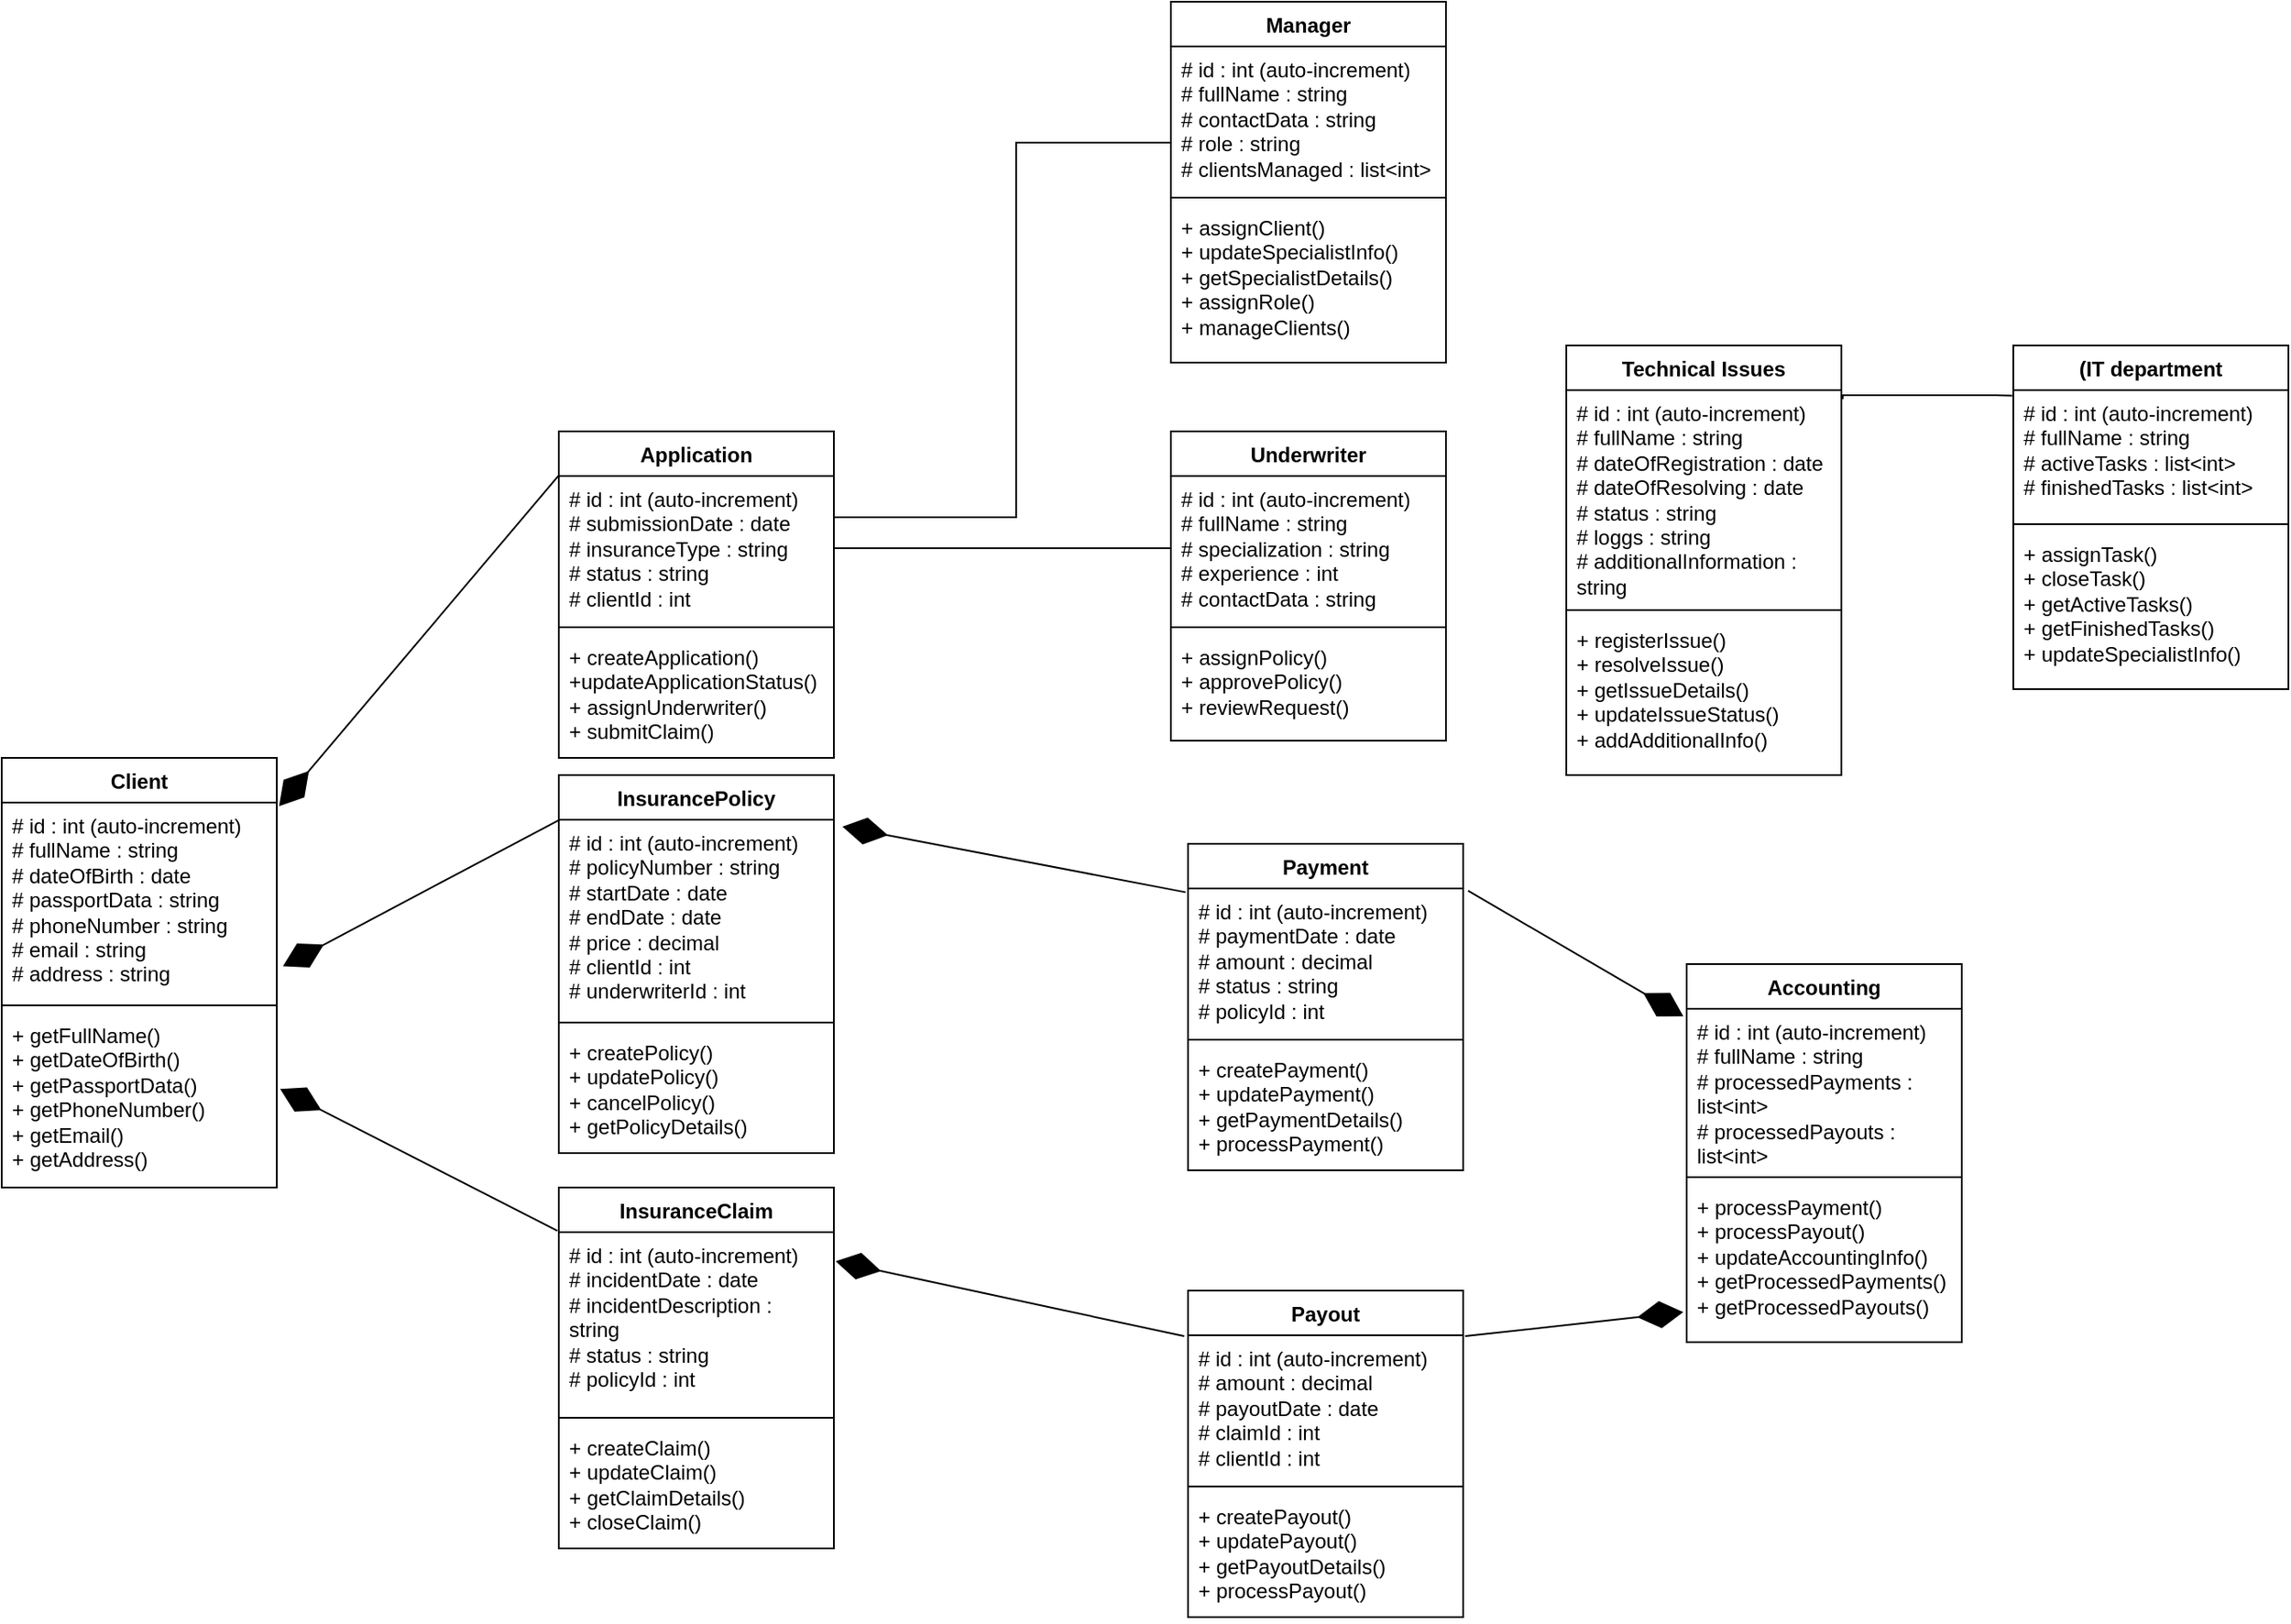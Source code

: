 <mxfile version="26.2.9">
  <diagram name="Page-1" id="z1n2ezUlegNSC1QrDoMG">
    <mxGraphModel dx="1152" dy="2945" grid="1" gridSize="10" guides="1" tooltips="1" connect="1" arrows="1" fold="1" page="1" pageScale="1" pageWidth="827" pageHeight="1169" math="0" shadow="0">
      <root>
        <mxCell id="0" />
        <mxCell id="1" parent="0" />
        <mxCell id="e2KQk5xg0eQ1R7-P4bYH-1" value="Client" style="swimlane;fontStyle=1;align=center;verticalAlign=top;childLayout=stackLayout;horizontal=1;startSize=26;horizontalStack=0;resizeParent=1;resizeParentMax=0;resizeLast=0;collapsible=1;marginBottom=0;whiteSpace=wrap;html=1;" vertex="1" parent="1">
          <mxGeometry x="90" y="-960" width="160" height="250" as="geometry" />
        </mxCell>
        <mxCell id="e2KQk5xg0eQ1R7-P4bYH-2" value="&lt;div&gt;# id : int&amp;nbsp;&lt;span style=&quot;background-color: transparent; color: light-dark(rgb(0, 0, 0), rgb(255, 255, 255));&quot;&gt;(auto-increment)&lt;/span&gt;&lt;/div&gt;&lt;div&gt;&lt;span style=&quot;background-color: transparent; color: light-dark(rgb(0, 0, 0), rgb(255, 255, 255));&quot;&gt;# fullName : string&lt;/span&gt;&lt;/div&gt;&lt;div&gt;# dateOfBirth : date&lt;/div&gt;&lt;div&gt;# passportData : string&lt;/div&gt;&lt;div&gt;# phoneNumber : string&lt;/div&gt;&lt;div&gt;# email : string&lt;/div&gt;&lt;div&gt;# address : string&lt;/div&gt;" style="text;strokeColor=none;fillColor=none;align=left;verticalAlign=top;spacingLeft=4;spacingRight=4;overflow=hidden;rotatable=0;points=[[0,0.5],[1,0.5]];portConstraint=eastwest;whiteSpace=wrap;html=1;" vertex="1" parent="e2KQk5xg0eQ1R7-P4bYH-1">
          <mxGeometry y="26" width="160" height="114" as="geometry" />
        </mxCell>
        <mxCell id="e2KQk5xg0eQ1R7-P4bYH-3" value="" style="line;strokeWidth=1;fillColor=none;align=left;verticalAlign=middle;spacingTop=-1;spacingLeft=3;spacingRight=3;rotatable=0;labelPosition=right;points=[];portConstraint=eastwest;strokeColor=inherit;" vertex="1" parent="e2KQk5xg0eQ1R7-P4bYH-1">
          <mxGeometry y="140" width="160" height="8" as="geometry" />
        </mxCell>
        <mxCell id="e2KQk5xg0eQ1R7-P4bYH-4" value="&lt;div&gt;+ getFullName()&lt;/div&gt;&lt;div&gt;+ getDateOfBirth()&lt;/div&gt;&lt;div&gt;+ getPassportData()&lt;/div&gt;&lt;div&gt;+ getPhoneNumber()&lt;/div&gt;&lt;div&gt;+ getEmail()&lt;/div&gt;&lt;div&gt;+ getAddress()&lt;/div&gt;" style="text;strokeColor=none;fillColor=none;align=left;verticalAlign=top;spacingLeft=4;spacingRight=4;overflow=hidden;rotatable=0;points=[[0,0.5],[1,0.5]];portConstraint=eastwest;whiteSpace=wrap;html=1;" vertex="1" parent="e2KQk5xg0eQ1R7-P4bYH-1">
          <mxGeometry y="148" width="160" height="102" as="geometry" />
        </mxCell>
        <mxCell id="e2KQk5xg0eQ1R7-P4bYH-5" value="Application" style="swimlane;fontStyle=1;align=center;verticalAlign=top;childLayout=stackLayout;horizontal=1;startSize=26;horizontalStack=0;resizeParent=1;resizeParentMax=0;resizeLast=0;collapsible=1;marginBottom=0;whiteSpace=wrap;html=1;" vertex="1" parent="1">
          <mxGeometry x="414" y="-1150" width="160" height="190" as="geometry" />
        </mxCell>
        <mxCell id="e2KQk5xg0eQ1R7-P4bYH-6" value="&lt;div&gt;# id : int (auto-increment)&lt;/div&gt;&lt;div&gt;# submissionDate : date&lt;/div&gt;&lt;div&gt;# insuranceType : string&lt;/div&gt;&lt;div&gt;# status : string&lt;/div&gt;&lt;div&gt;# clientId : int&lt;/div&gt;" style="text;strokeColor=none;fillColor=none;align=left;verticalAlign=top;spacingLeft=4;spacingRight=4;overflow=hidden;rotatable=0;points=[[0,0.5],[1,0.5]];portConstraint=eastwest;whiteSpace=wrap;html=1;" vertex="1" parent="e2KQk5xg0eQ1R7-P4bYH-5">
          <mxGeometry y="26" width="160" height="84" as="geometry" />
        </mxCell>
        <mxCell id="e2KQk5xg0eQ1R7-P4bYH-7" value="" style="line;strokeWidth=1;fillColor=none;align=left;verticalAlign=middle;spacingTop=-1;spacingLeft=3;spacingRight=3;rotatable=0;labelPosition=right;points=[];portConstraint=eastwest;strokeColor=inherit;" vertex="1" parent="e2KQk5xg0eQ1R7-P4bYH-5">
          <mxGeometry y="110" width="160" height="8" as="geometry" />
        </mxCell>
        <mxCell id="e2KQk5xg0eQ1R7-P4bYH-8" value="&lt;div&gt;+ createApplication()&amp;nbsp;&lt;/div&gt;&lt;div&gt;+updateApplicationStatus()&amp;nbsp;&lt;/div&gt;&lt;div&gt;+ assignUnderwriter()&lt;/div&gt;&lt;div&gt;+ submitClaim()&lt;/div&gt;" style="text;strokeColor=none;fillColor=none;align=left;verticalAlign=top;spacingLeft=4;spacingRight=4;overflow=hidden;rotatable=0;points=[[0,0.5],[1,0.5]];portConstraint=eastwest;whiteSpace=wrap;html=1;" vertex="1" parent="e2KQk5xg0eQ1R7-P4bYH-5">
          <mxGeometry y="118" width="160" height="72" as="geometry" />
        </mxCell>
        <mxCell id="e2KQk5xg0eQ1R7-P4bYH-9" value="Underwriter" style="swimlane;fontStyle=1;align=center;verticalAlign=top;childLayout=stackLayout;horizontal=1;startSize=26;horizontalStack=0;resizeParent=1;resizeParentMax=0;resizeLast=0;collapsible=1;marginBottom=0;whiteSpace=wrap;html=1;" vertex="1" parent="1">
          <mxGeometry x="770" y="-1150" width="160" height="180" as="geometry" />
        </mxCell>
        <mxCell id="e2KQk5xg0eQ1R7-P4bYH-10" value="&lt;div&gt;# id : int (auto-increment)&lt;/div&gt;&lt;div&gt;# fullName : string&lt;/div&gt;&lt;div&gt;# specialization : string&lt;/div&gt;&lt;div&gt;# experience : int&lt;/div&gt;&lt;div&gt;# contactData : string&lt;/div&gt;" style="text;strokeColor=none;fillColor=none;align=left;verticalAlign=top;spacingLeft=4;spacingRight=4;overflow=hidden;rotatable=0;points=[[0,0.5],[1,0.5]];portConstraint=eastwest;whiteSpace=wrap;html=1;" vertex="1" parent="e2KQk5xg0eQ1R7-P4bYH-9">
          <mxGeometry y="26" width="160" height="84" as="geometry" />
        </mxCell>
        <mxCell id="e2KQk5xg0eQ1R7-P4bYH-11" value="" style="line;strokeWidth=1;fillColor=none;align=left;verticalAlign=middle;spacingTop=-1;spacingLeft=3;spacingRight=3;rotatable=0;labelPosition=right;points=[];portConstraint=eastwest;strokeColor=inherit;" vertex="1" parent="e2KQk5xg0eQ1R7-P4bYH-9">
          <mxGeometry y="110" width="160" height="8" as="geometry" />
        </mxCell>
        <mxCell id="e2KQk5xg0eQ1R7-P4bYH-12" value="&lt;div&gt;+ assignPolicy()&amp;nbsp;&lt;/div&gt;&lt;div&gt;+ approvePolicy()&amp;nbsp;&lt;/div&gt;&lt;div&gt;+ reviewRequest()&lt;/div&gt;" style="text;strokeColor=none;fillColor=none;align=left;verticalAlign=top;spacingLeft=4;spacingRight=4;overflow=hidden;rotatable=0;points=[[0,0.5],[1,0.5]];portConstraint=eastwest;whiteSpace=wrap;html=1;" vertex="1" parent="e2KQk5xg0eQ1R7-P4bYH-9">
          <mxGeometry y="118" width="160" height="62" as="geometry" />
        </mxCell>
        <mxCell id="e2KQk5xg0eQ1R7-P4bYH-18" value="InsurancePolicy" style="swimlane;fontStyle=1;align=center;verticalAlign=top;childLayout=stackLayout;horizontal=1;startSize=26;horizontalStack=0;resizeParent=1;resizeParentMax=0;resizeLast=0;collapsible=1;marginBottom=0;whiteSpace=wrap;html=1;" vertex="1" parent="1">
          <mxGeometry x="414" y="-950" width="160" height="220" as="geometry" />
        </mxCell>
        <mxCell id="e2KQk5xg0eQ1R7-P4bYH-19" value="&lt;div&gt;# id : int (auto-increment)&lt;/div&gt;&lt;div&gt;# policyNumber : string&lt;/div&gt;&lt;div&gt;# startDate : date&lt;/div&gt;&lt;div&gt;# endDate : date&lt;/div&gt;&lt;div&gt;# price : decimal&lt;/div&gt;&lt;div&gt;# clientId : int&lt;/div&gt;&lt;div&gt;# underwriterId : int&lt;/div&gt;" style="text;strokeColor=none;fillColor=none;align=left;verticalAlign=top;spacingLeft=4;spacingRight=4;overflow=hidden;rotatable=0;points=[[0,0.5],[1,0.5]];portConstraint=eastwest;whiteSpace=wrap;html=1;" vertex="1" parent="e2KQk5xg0eQ1R7-P4bYH-18">
          <mxGeometry y="26" width="160" height="114" as="geometry" />
        </mxCell>
        <mxCell id="e2KQk5xg0eQ1R7-P4bYH-20" value="" style="line;strokeWidth=1;fillColor=none;align=left;verticalAlign=middle;spacingTop=-1;spacingLeft=3;spacingRight=3;rotatable=0;labelPosition=right;points=[];portConstraint=eastwest;strokeColor=inherit;" vertex="1" parent="e2KQk5xg0eQ1R7-P4bYH-18">
          <mxGeometry y="140" width="160" height="8" as="geometry" />
        </mxCell>
        <mxCell id="e2KQk5xg0eQ1R7-P4bYH-21" value="&lt;div&gt;+ createPolicy()&lt;/div&gt;&lt;div&gt;+ updatePolicy()&lt;/div&gt;&lt;div&gt;+ cancelPolicy()&lt;/div&gt;&lt;div&gt;+ getPolicyDetails()&lt;/div&gt;" style="text;strokeColor=none;fillColor=none;align=left;verticalAlign=top;spacingLeft=4;spacingRight=4;overflow=hidden;rotatable=0;points=[[0,0.5],[1,0.5]];portConstraint=eastwest;whiteSpace=wrap;html=1;" vertex="1" parent="e2KQk5xg0eQ1R7-P4bYH-18">
          <mxGeometry y="148" width="160" height="72" as="geometry" />
        </mxCell>
        <mxCell id="e2KQk5xg0eQ1R7-P4bYH-22" value="InsuranceClaim" style="swimlane;fontStyle=1;align=center;verticalAlign=top;childLayout=stackLayout;horizontal=1;startSize=26;horizontalStack=0;resizeParent=1;resizeParentMax=0;resizeLast=0;collapsible=1;marginBottom=0;whiteSpace=wrap;html=1;" vertex="1" parent="1">
          <mxGeometry x="414" y="-710" width="160" height="210" as="geometry" />
        </mxCell>
        <mxCell id="e2KQk5xg0eQ1R7-P4bYH-23" value="&lt;div&gt;# id : int (auto-increment)&lt;/div&gt;&lt;div&gt;# incidentDate : date&lt;/div&gt;&lt;div&gt;# incidentDescription : string&lt;/div&gt;&lt;div&gt;# status : string&lt;/div&gt;&lt;div&gt;# policyId : int&lt;/div&gt;" style="text;strokeColor=none;fillColor=none;align=left;verticalAlign=top;spacingLeft=4;spacingRight=4;overflow=hidden;rotatable=0;points=[[0,0.5],[1,0.5]];portConstraint=eastwest;whiteSpace=wrap;html=1;" vertex="1" parent="e2KQk5xg0eQ1R7-P4bYH-22">
          <mxGeometry y="26" width="160" height="104" as="geometry" />
        </mxCell>
        <mxCell id="e2KQk5xg0eQ1R7-P4bYH-24" value="" style="line;strokeWidth=1;fillColor=none;align=left;verticalAlign=middle;spacingTop=-1;spacingLeft=3;spacingRight=3;rotatable=0;labelPosition=right;points=[];portConstraint=eastwest;strokeColor=inherit;" vertex="1" parent="e2KQk5xg0eQ1R7-P4bYH-22">
          <mxGeometry y="130" width="160" height="8" as="geometry" />
        </mxCell>
        <mxCell id="e2KQk5xg0eQ1R7-P4bYH-25" value="&lt;div&gt;+ createClaim()&lt;/div&gt;&lt;div&gt;+ updateClaim()&lt;/div&gt;&lt;div&gt;+ getClaimDetails()&lt;/div&gt;&lt;div&gt;+ closeClaim()&lt;/div&gt;" style="text;strokeColor=none;fillColor=none;align=left;verticalAlign=top;spacingLeft=4;spacingRight=4;overflow=hidden;rotatable=0;points=[[0,0.5],[1,0.5]];portConstraint=eastwest;whiteSpace=wrap;html=1;" vertex="1" parent="e2KQk5xg0eQ1R7-P4bYH-22">
          <mxGeometry y="138" width="160" height="72" as="geometry" />
        </mxCell>
        <mxCell id="e2KQk5xg0eQ1R7-P4bYH-26" value="Payout" style="swimlane;fontStyle=1;align=center;verticalAlign=top;childLayout=stackLayout;horizontal=1;startSize=26;horizontalStack=0;resizeParent=1;resizeParentMax=0;resizeLast=0;collapsible=1;marginBottom=0;whiteSpace=wrap;html=1;" vertex="1" parent="1">
          <mxGeometry x="780" y="-650" width="160" height="190" as="geometry" />
        </mxCell>
        <mxCell id="e2KQk5xg0eQ1R7-P4bYH-27" value="&lt;div&gt;# id : int (auto-increment)&lt;/div&gt;&lt;div&gt;# amount : decimal&lt;/div&gt;&lt;div&gt;# payoutDate : date&lt;/div&gt;&lt;div&gt;# claimId : int&lt;/div&gt;&lt;div&gt;# clientId : int&lt;/div&gt;" style="text;strokeColor=none;fillColor=none;align=left;verticalAlign=top;spacingLeft=4;spacingRight=4;overflow=hidden;rotatable=0;points=[[0,0.5],[1,0.5]];portConstraint=eastwest;whiteSpace=wrap;html=1;" vertex="1" parent="e2KQk5xg0eQ1R7-P4bYH-26">
          <mxGeometry y="26" width="160" height="84" as="geometry" />
        </mxCell>
        <mxCell id="e2KQk5xg0eQ1R7-P4bYH-28" value="" style="line;strokeWidth=1;fillColor=none;align=left;verticalAlign=middle;spacingTop=-1;spacingLeft=3;spacingRight=3;rotatable=0;labelPosition=right;points=[];portConstraint=eastwest;strokeColor=inherit;" vertex="1" parent="e2KQk5xg0eQ1R7-P4bYH-26">
          <mxGeometry y="110" width="160" height="8" as="geometry" />
        </mxCell>
        <mxCell id="e2KQk5xg0eQ1R7-P4bYH-29" value="&lt;div&gt;+ createPayout()&lt;/div&gt;&lt;div&gt;+ updatePayout()&lt;/div&gt;&lt;div&gt;+ getPayoutDetails()&lt;/div&gt;&lt;div&gt;+ processPayout()&lt;/div&gt;" style="text;strokeColor=none;fillColor=none;align=left;verticalAlign=top;spacingLeft=4;spacingRight=4;overflow=hidden;rotatable=0;points=[[0,0.5],[1,0.5]];portConstraint=eastwest;whiteSpace=wrap;html=1;" vertex="1" parent="e2KQk5xg0eQ1R7-P4bYH-26">
          <mxGeometry y="118" width="160" height="72" as="geometry" />
        </mxCell>
        <mxCell id="e2KQk5xg0eQ1R7-P4bYH-30" value="Payment" style="swimlane;fontStyle=1;align=center;verticalAlign=top;childLayout=stackLayout;horizontal=1;startSize=26;horizontalStack=0;resizeParent=1;resizeParentMax=0;resizeLast=0;collapsible=1;marginBottom=0;whiteSpace=wrap;html=1;" vertex="1" parent="1">
          <mxGeometry x="780" y="-910" width="160" height="190" as="geometry" />
        </mxCell>
        <mxCell id="e2KQk5xg0eQ1R7-P4bYH-31" value="&lt;div&gt;&lt;span style=&quot;background-color: transparent; color: light-dark(rgb(0, 0, 0), rgb(255, 255, 255));&quot;&gt;# id : int (auto-increment)&lt;/span&gt;&lt;/div&gt;&lt;div&gt;# paymentDate : date&lt;/div&gt;&lt;div&gt;# amount : decimal&lt;/div&gt;&lt;div&gt;# status : string&lt;/div&gt;&lt;div&gt;# policyId : int&lt;/div&gt;" style="text;strokeColor=none;fillColor=none;align=left;verticalAlign=top;spacingLeft=4;spacingRight=4;overflow=hidden;rotatable=0;points=[[0,0.5],[1,0.5]];portConstraint=eastwest;whiteSpace=wrap;html=1;" vertex="1" parent="e2KQk5xg0eQ1R7-P4bYH-30">
          <mxGeometry y="26" width="160" height="84" as="geometry" />
        </mxCell>
        <mxCell id="e2KQk5xg0eQ1R7-P4bYH-32" value="" style="line;strokeWidth=1;fillColor=none;align=left;verticalAlign=middle;spacingTop=-1;spacingLeft=3;spacingRight=3;rotatable=0;labelPosition=right;points=[];portConstraint=eastwest;strokeColor=inherit;" vertex="1" parent="e2KQk5xg0eQ1R7-P4bYH-30">
          <mxGeometry y="110" width="160" height="8" as="geometry" />
        </mxCell>
        <mxCell id="e2KQk5xg0eQ1R7-P4bYH-33" value="&lt;div&gt;+ createPayment()&lt;/div&gt;&lt;div&gt;+ updatePayment()&lt;/div&gt;&lt;div&gt;+ getPaymentDetails()&lt;/div&gt;&lt;div&gt;+ processPayment()&lt;/div&gt;" style="text;strokeColor=none;fillColor=none;align=left;verticalAlign=top;spacingLeft=4;spacingRight=4;overflow=hidden;rotatable=0;points=[[0,0.5],[1,0.5]];portConstraint=eastwest;whiteSpace=wrap;html=1;" vertex="1" parent="e2KQk5xg0eQ1R7-P4bYH-30">
          <mxGeometry y="118" width="160" height="72" as="geometry" />
        </mxCell>
        <mxCell id="e2KQk5xg0eQ1R7-P4bYH-34" value="Manager" style="swimlane;fontStyle=1;align=center;verticalAlign=top;childLayout=stackLayout;horizontal=1;startSize=26;horizontalStack=0;resizeParent=1;resizeParentMax=0;resizeLast=0;collapsible=1;marginBottom=0;whiteSpace=wrap;html=1;" vertex="1" parent="1">
          <mxGeometry x="770" y="-1400" width="160" height="210" as="geometry" />
        </mxCell>
        <mxCell id="e2KQk5xg0eQ1R7-P4bYH-35" value="&lt;div&gt;# id : int (auto-increment)&lt;/div&gt;&lt;div&gt;# fullName : string&lt;/div&gt;&lt;div&gt;# contactData : string&lt;/div&gt;&lt;div&gt;# role : string&lt;/div&gt;&lt;div&gt;# clientsManaged : list&amp;lt;int&amp;gt;&lt;/div&gt;" style="text;strokeColor=none;fillColor=none;align=left;verticalAlign=top;spacingLeft=4;spacingRight=4;overflow=hidden;rotatable=0;points=[[0,0.5],[1,0.5]];portConstraint=eastwest;whiteSpace=wrap;html=1;" vertex="1" parent="e2KQk5xg0eQ1R7-P4bYH-34">
          <mxGeometry y="26" width="160" height="84" as="geometry" />
        </mxCell>
        <mxCell id="e2KQk5xg0eQ1R7-P4bYH-36" value="" style="line;strokeWidth=1;fillColor=none;align=left;verticalAlign=middle;spacingTop=-1;spacingLeft=3;spacingRight=3;rotatable=0;labelPosition=right;points=[];portConstraint=eastwest;strokeColor=inherit;" vertex="1" parent="e2KQk5xg0eQ1R7-P4bYH-34">
          <mxGeometry y="110" width="160" height="8" as="geometry" />
        </mxCell>
        <mxCell id="e2KQk5xg0eQ1R7-P4bYH-37" value="&lt;div&gt;+ assignClient()&lt;/div&gt;&lt;div&gt;+ updateSpecialistInfo()&lt;/div&gt;&lt;div&gt;+ getSpecialistDetails()&lt;/div&gt;&lt;div&gt;+ assignRole()&lt;/div&gt;&lt;div&gt;+ manageClients()&lt;/div&gt;" style="text;strokeColor=none;fillColor=none;align=left;verticalAlign=top;spacingLeft=4;spacingRight=4;overflow=hidden;rotatable=0;points=[[0,0.5],[1,0.5]];portConstraint=eastwest;whiteSpace=wrap;html=1;" vertex="1" parent="e2KQk5xg0eQ1R7-P4bYH-34">
          <mxGeometry y="118" width="160" height="92" as="geometry" />
        </mxCell>
        <mxCell id="e2KQk5xg0eQ1R7-P4bYH-38" value="Accounting" style="swimlane;fontStyle=1;align=center;verticalAlign=top;childLayout=stackLayout;horizontal=1;startSize=26;horizontalStack=0;resizeParent=1;resizeParentMax=0;resizeLast=0;collapsible=1;marginBottom=0;whiteSpace=wrap;html=1;" vertex="1" parent="1">
          <mxGeometry x="1070" y="-840" width="160" height="220" as="geometry" />
        </mxCell>
        <mxCell id="e2KQk5xg0eQ1R7-P4bYH-39" value="&lt;div&gt;# id : int (auto-increment)&lt;/div&gt;&lt;div&gt;# fullName : string&lt;/div&gt;&lt;div&gt;# processedPayments : list&amp;lt;int&amp;gt;&lt;/div&gt;&lt;div&gt;# processedPayouts : list&amp;lt;int&amp;gt;&lt;/div&gt;" style="text;strokeColor=none;fillColor=none;align=left;verticalAlign=top;spacingLeft=4;spacingRight=4;overflow=hidden;rotatable=0;points=[[0,0.5],[1,0.5]];portConstraint=eastwest;whiteSpace=wrap;html=1;" vertex="1" parent="e2KQk5xg0eQ1R7-P4bYH-38">
          <mxGeometry y="26" width="160" height="94" as="geometry" />
        </mxCell>
        <mxCell id="e2KQk5xg0eQ1R7-P4bYH-40" value="" style="line;strokeWidth=1;fillColor=none;align=left;verticalAlign=middle;spacingTop=-1;spacingLeft=3;spacingRight=3;rotatable=0;labelPosition=right;points=[];portConstraint=eastwest;strokeColor=inherit;" vertex="1" parent="e2KQk5xg0eQ1R7-P4bYH-38">
          <mxGeometry y="120" width="160" height="8" as="geometry" />
        </mxCell>
        <mxCell id="e2KQk5xg0eQ1R7-P4bYH-41" value="&lt;div&gt;+ processPayment()&lt;/div&gt;&lt;div&gt;+ processPayout()&lt;/div&gt;&lt;div&gt;+ updateAccountingInfo()&lt;/div&gt;&lt;div&gt;+ getProcessedPayments()&lt;/div&gt;&lt;div&gt;+ getProcessedPayouts()&lt;/div&gt;" style="text;strokeColor=none;fillColor=none;align=left;verticalAlign=top;spacingLeft=4;spacingRight=4;overflow=hidden;rotatable=0;points=[[0,0.5],[1,0.5]];portConstraint=eastwest;whiteSpace=wrap;html=1;" vertex="1" parent="e2KQk5xg0eQ1R7-P4bYH-38">
          <mxGeometry y="128" width="160" height="92" as="geometry" />
        </mxCell>
        <mxCell id="e2KQk5xg0eQ1R7-P4bYH-42" value="(IT department" style="swimlane;fontStyle=1;align=center;verticalAlign=top;childLayout=stackLayout;horizontal=1;startSize=26;horizontalStack=0;resizeParent=1;resizeParentMax=0;resizeLast=0;collapsible=1;marginBottom=0;whiteSpace=wrap;html=1;" vertex="1" parent="1">
          <mxGeometry x="1260" y="-1200" width="160" height="200" as="geometry" />
        </mxCell>
        <mxCell id="e2KQk5xg0eQ1R7-P4bYH-43" value="&lt;div&gt;# id : int (auto-increment)&lt;/div&gt;&lt;div&gt;# fullName : string&lt;/div&gt;&lt;div&gt;# activeTasks : list&amp;lt;int&amp;gt;&lt;/div&gt;&lt;div&gt;# finishedTasks : list&amp;lt;int&amp;gt;&lt;/div&gt;" style="text;strokeColor=none;fillColor=none;align=left;verticalAlign=top;spacingLeft=4;spacingRight=4;overflow=hidden;rotatable=0;points=[[0,0.5],[1,0.5]];portConstraint=eastwest;whiteSpace=wrap;html=1;" vertex="1" parent="e2KQk5xg0eQ1R7-P4bYH-42">
          <mxGeometry y="26" width="160" height="74" as="geometry" />
        </mxCell>
        <mxCell id="e2KQk5xg0eQ1R7-P4bYH-44" value="" style="line;strokeWidth=1;fillColor=none;align=left;verticalAlign=middle;spacingTop=-1;spacingLeft=3;spacingRight=3;rotatable=0;labelPosition=right;points=[];portConstraint=eastwest;strokeColor=inherit;" vertex="1" parent="e2KQk5xg0eQ1R7-P4bYH-42">
          <mxGeometry y="100" width="160" height="8" as="geometry" />
        </mxCell>
        <mxCell id="e2KQk5xg0eQ1R7-P4bYH-45" value="&lt;div&gt;+ assignTask()&lt;/div&gt;&lt;div&gt;+ closeTask()&lt;/div&gt;&lt;div&gt;+ getActiveTasks()&lt;/div&gt;&lt;div&gt;+ getFinishedTasks()&lt;/div&gt;&lt;div&gt;+ updateSpecialistInfo()&lt;/div&gt;" style="text;strokeColor=none;fillColor=none;align=left;verticalAlign=top;spacingLeft=4;spacingRight=4;overflow=hidden;rotatable=0;points=[[0,0.5],[1,0.5]];portConstraint=eastwest;whiteSpace=wrap;html=1;" vertex="1" parent="e2KQk5xg0eQ1R7-P4bYH-42">
          <mxGeometry y="108" width="160" height="92" as="geometry" />
        </mxCell>
        <mxCell id="e2KQk5xg0eQ1R7-P4bYH-46" value="Technical Issues" style="swimlane;fontStyle=1;align=center;verticalAlign=top;childLayout=stackLayout;horizontal=1;startSize=26;horizontalStack=0;resizeParent=1;resizeParentMax=0;resizeLast=0;collapsible=1;marginBottom=0;whiteSpace=wrap;html=1;" vertex="1" parent="1">
          <mxGeometry x="1000" y="-1200" width="160" height="250" as="geometry" />
        </mxCell>
        <mxCell id="e2KQk5xg0eQ1R7-P4bYH-47" value="&lt;div&gt;# id : int (auto-increment)&lt;/div&gt;&lt;div&gt;# fullName : string&lt;/div&gt;&lt;div&gt;# dateOfRegistration : date&lt;/div&gt;&lt;div&gt;# dateOfResolving : date&lt;/div&gt;&lt;div&gt;# status : string&lt;/div&gt;&lt;div&gt;# loggs : string&lt;/div&gt;&lt;div&gt;# additionalInformation : string&lt;/div&gt;" style="text;strokeColor=none;fillColor=none;align=left;verticalAlign=top;spacingLeft=4;spacingRight=4;overflow=hidden;rotatable=0;points=[[0,0.5],[1,0.5]];portConstraint=eastwest;whiteSpace=wrap;html=1;" vertex="1" parent="e2KQk5xg0eQ1R7-P4bYH-46">
          <mxGeometry y="26" width="160" height="124" as="geometry" />
        </mxCell>
        <mxCell id="e2KQk5xg0eQ1R7-P4bYH-48" value="" style="line;strokeWidth=1;fillColor=none;align=left;verticalAlign=middle;spacingTop=-1;spacingLeft=3;spacingRight=3;rotatable=0;labelPosition=right;points=[];portConstraint=eastwest;strokeColor=inherit;" vertex="1" parent="e2KQk5xg0eQ1R7-P4bYH-46">
          <mxGeometry y="150" width="160" height="8" as="geometry" />
        </mxCell>
        <mxCell id="e2KQk5xg0eQ1R7-P4bYH-49" value="&lt;div&gt;+ registerIssue()&lt;/div&gt;&lt;div&gt;+ resolveIssue()&lt;/div&gt;&lt;div&gt;+ getIssueDetails()&lt;/div&gt;&lt;div&gt;+ updateIssueStatus()&lt;/div&gt;&lt;div&gt;+ addAdditionalInfo()&lt;/div&gt;" style="text;strokeColor=none;fillColor=none;align=left;verticalAlign=top;spacingLeft=4;spacingRight=4;overflow=hidden;rotatable=0;points=[[0,0.5],[1,0.5]];portConstraint=eastwest;whiteSpace=wrap;html=1;" vertex="1" parent="e2KQk5xg0eQ1R7-P4bYH-46">
          <mxGeometry y="158" width="160" height="92" as="geometry" />
        </mxCell>
        <mxCell id="e2KQk5xg0eQ1R7-P4bYH-51" value="" style="endArrow=diamondThin;endFill=1;endSize=24;html=1;rounded=0;entryX=1.008;entryY=0.019;entryDx=0;entryDy=0;exitX=-0.001;exitY=-0.002;exitDx=0;exitDy=0;exitPerimeter=0;entryPerimeter=0;" edge="1" parent="1" source="e2KQk5xg0eQ1R7-P4bYH-6" target="e2KQk5xg0eQ1R7-P4bYH-2">
          <mxGeometry width="160" relative="1" as="geometry">
            <mxPoint x="90" y="-1080" as="sourcePoint" />
            <mxPoint x="250" y="-1080" as="targetPoint" />
          </mxGeometry>
        </mxCell>
        <mxCell id="e2KQk5xg0eQ1R7-P4bYH-52" value="" style="endArrow=diamondThin;endFill=1;endSize=24;html=1;rounded=0;entryX=1.007;entryY=0.163;entryDx=0;entryDy=0;entryPerimeter=0;exitX=-0.014;exitY=0.006;exitDx=0;exitDy=0;exitPerimeter=0;" edge="1" parent="1" source="e2KQk5xg0eQ1R7-P4bYH-27" target="e2KQk5xg0eQ1R7-P4bYH-23">
          <mxGeometry width="160" relative="1" as="geometry">
            <mxPoint x="794.4" y="-597.392" as="sourcePoint" />
            <mxPoint x="590.0" y="-650.004" as="targetPoint" />
          </mxGeometry>
        </mxCell>
        <mxCell id="e2KQk5xg0eQ1R7-P4bYH-54" value="" style="endArrow=diamondThin;endFill=1;endSize=24;html=1;rounded=0;exitX=0.004;exitY=-0.001;exitDx=0;exitDy=0;exitPerimeter=0;entryX=1.022;entryY=0.836;entryDx=0;entryDy=0;entryPerimeter=0;" edge="1" parent="1" source="e2KQk5xg0eQ1R7-P4bYH-19" target="e2KQk5xg0eQ1R7-P4bYH-2">
          <mxGeometry width="160" relative="1" as="geometry">
            <mxPoint x="518.12" y="-943.6" as="sourcePoint" />
            <mxPoint x="340.12" y="-946.6" as="targetPoint" />
          </mxGeometry>
        </mxCell>
        <mxCell id="e2KQk5xg0eQ1R7-P4bYH-55" value="" style="endArrow=none;html=1;edgeStyle=orthogonalEdgeStyle;rounded=0;" edge="1" parent="1" source="e2KQk5xg0eQ1R7-P4bYH-6" target="e2KQk5xg0eQ1R7-P4bYH-10">
          <mxGeometry relative="1" as="geometry">
            <mxPoint x="610" y="-1100" as="sourcePoint" />
            <mxPoint x="770" y="-1100" as="targetPoint" />
          </mxGeometry>
        </mxCell>
        <mxCell id="e2KQk5xg0eQ1R7-P4bYH-63" value="" style="endArrow=none;html=1;edgeStyle=orthogonalEdgeStyle;rounded=0;exitX=1;exitY=0.5;exitDx=0;exitDy=0;entryX=-0.002;entryY=0.667;entryDx=0;entryDy=0;entryPerimeter=0;" edge="1" parent="1" source="e2KQk5xg0eQ1R7-P4bYH-6" target="e2KQk5xg0eQ1R7-P4bYH-35">
          <mxGeometry relative="1" as="geometry">
            <mxPoint x="580" y="-1150" as="sourcePoint" />
            <mxPoint x="760" y="-1290" as="targetPoint" />
            <Array as="points">
              <mxPoint x="574" y="-1100" />
              <mxPoint x="680" y="-1100" />
              <mxPoint x="680" y="-1318" />
            </Array>
          </mxGeometry>
        </mxCell>
        <mxCell id="e2KQk5xg0eQ1R7-P4bYH-64" value="" style="endArrow=diamondThin;endFill=1;endSize=24;html=1;rounded=0;entryX=1.012;entryY=0.438;entryDx=0;entryDy=0;entryPerimeter=0;exitX=-0.005;exitY=-0.008;exitDx=0;exitDy=0;exitPerimeter=0;" edge="1" parent="1" source="e2KQk5xg0eQ1R7-P4bYH-23" target="e2KQk5xg0eQ1R7-P4bYH-4">
          <mxGeometry width="160" relative="1" as="geometry">
            <mxPoint x="399.96" y="-829.42" as="sourcePoint" />
            <mxPoint x="199.96" y="-850.42" as="targetPoint" />
          </mxGeometry>
        </mxCell>
        <mxCell id="e2KQk5xg0eQ1R7-P4bYH-68" value="" style="endArrow=diamondThin;endFill=1;endSize=24;html=1;rounded=0;entryX=-0.012;entryY=0.81;entryDx=0;entryDy=0;entryPerimeter=0;exitX=1.007;exitY=0.006;exitDx=0;exitDy=0;exitPerimeter=0;" edge="1" parent="1" source="e2KQk5xg0eQ1R7-P4bYH-27" target="e2KQk5xg0eQ1R7-P4bYH-41">
          <mxGeometry width="160" relative="1" as="geometry">
            <mxPoint x="1133.88" y="-583.95" as="sourcePoint" />
            <mxPoint x="929.88" y="-646.95" as="targetPoint" />
          </mxGeometry>
        </mxCell>
        <mxCell id="e2KQk5xg0eQ1R7-P4bYH-70" value="" style="endArrow=diamondThin;endFill=1;endSize=24;html=1;rounded=0;exitX=-0.009;exitY=0.026;exitDx=0;exitDy=0;exitPerimeter=0;entryX=1.031;entryY=0.035;entryDx=0;entryDy=0;entryPerimeter=0;" edge="1" parent="1" source="e2KQk5xg0eQ1R7-P4bYH-31" target="e2KQk5xg0eQ1R7-P4bYH-19">
          <mxGeometry width="160" relative="1" as="geometry">
            <mxPoint x="773.88" y="-833.26" as="sourcePoint" />
            <mxPoint x="578" y="-901" as="targetPoint" />
          </mxGeometry>
        </mxCell>
        <mxCell id="e2KQk5xg0eQ1R7-P4bYH-71" value="" style="endArrow=diamondThin;endFill=1;endSize=24;html=1;rounded=0;entryX=-0.012;entryY=0.047;entryDx=0;entryDy=0;entryPerimeter=0;exitX=1.018;exitY=0.016;exitDx=0;exitDy=0;exitPerimeter=0;" edge="1" parent="1" source="e2KQk5xg0eQ1R7-P4bYH-31" target="e2KQk5xg0eQ1R7-P4bYH-39">
          <mxGeometry width="160" relative="1" as="geometry">
            <mxPoint x="919.68" y="-796.52" as="sourcePoint" />
            <mxPoint x="1047.68" y="-829.52" as="targetPoint" />
          </mxGeometry>
        </mxCell>
        <mxCell id="e2KQk5xg0eQ1R7-P4bYH-73" value="" style="endArrow=none;html=1;edgeStyle=orthogonalEdgeStyle;rounded=0;exitX=1.005;exitY=0.042;exitDx=0;exitDy=0;exitPerimeter=0;entryX=-0.004;entryY=0.044;entryDx=0;entryDy=0;entryPerimeter=0;" edge="1" parent="1" source="e2KQk5xg0eQ1R7-P4bYH-47" target="e2KQk5xg0eQ1R7-P4bYH-43">
          <mxGeometry relative="1" as="geometry">
            <mxPoint x="1170" y="-1180" as="sourcePoint" />
            <mxPoint x="1330" y="-1180" as="targetPoint" />
            <Array as="points">
              <mxPoint x="1161" y="-1171" />
              <mxPoint x="1250" y="-1171" />
            </Array>
          </mxGeometry>
        </mxCell>
      </root>
    </mxGraphModel>
  </diagram>
</mxfile>
